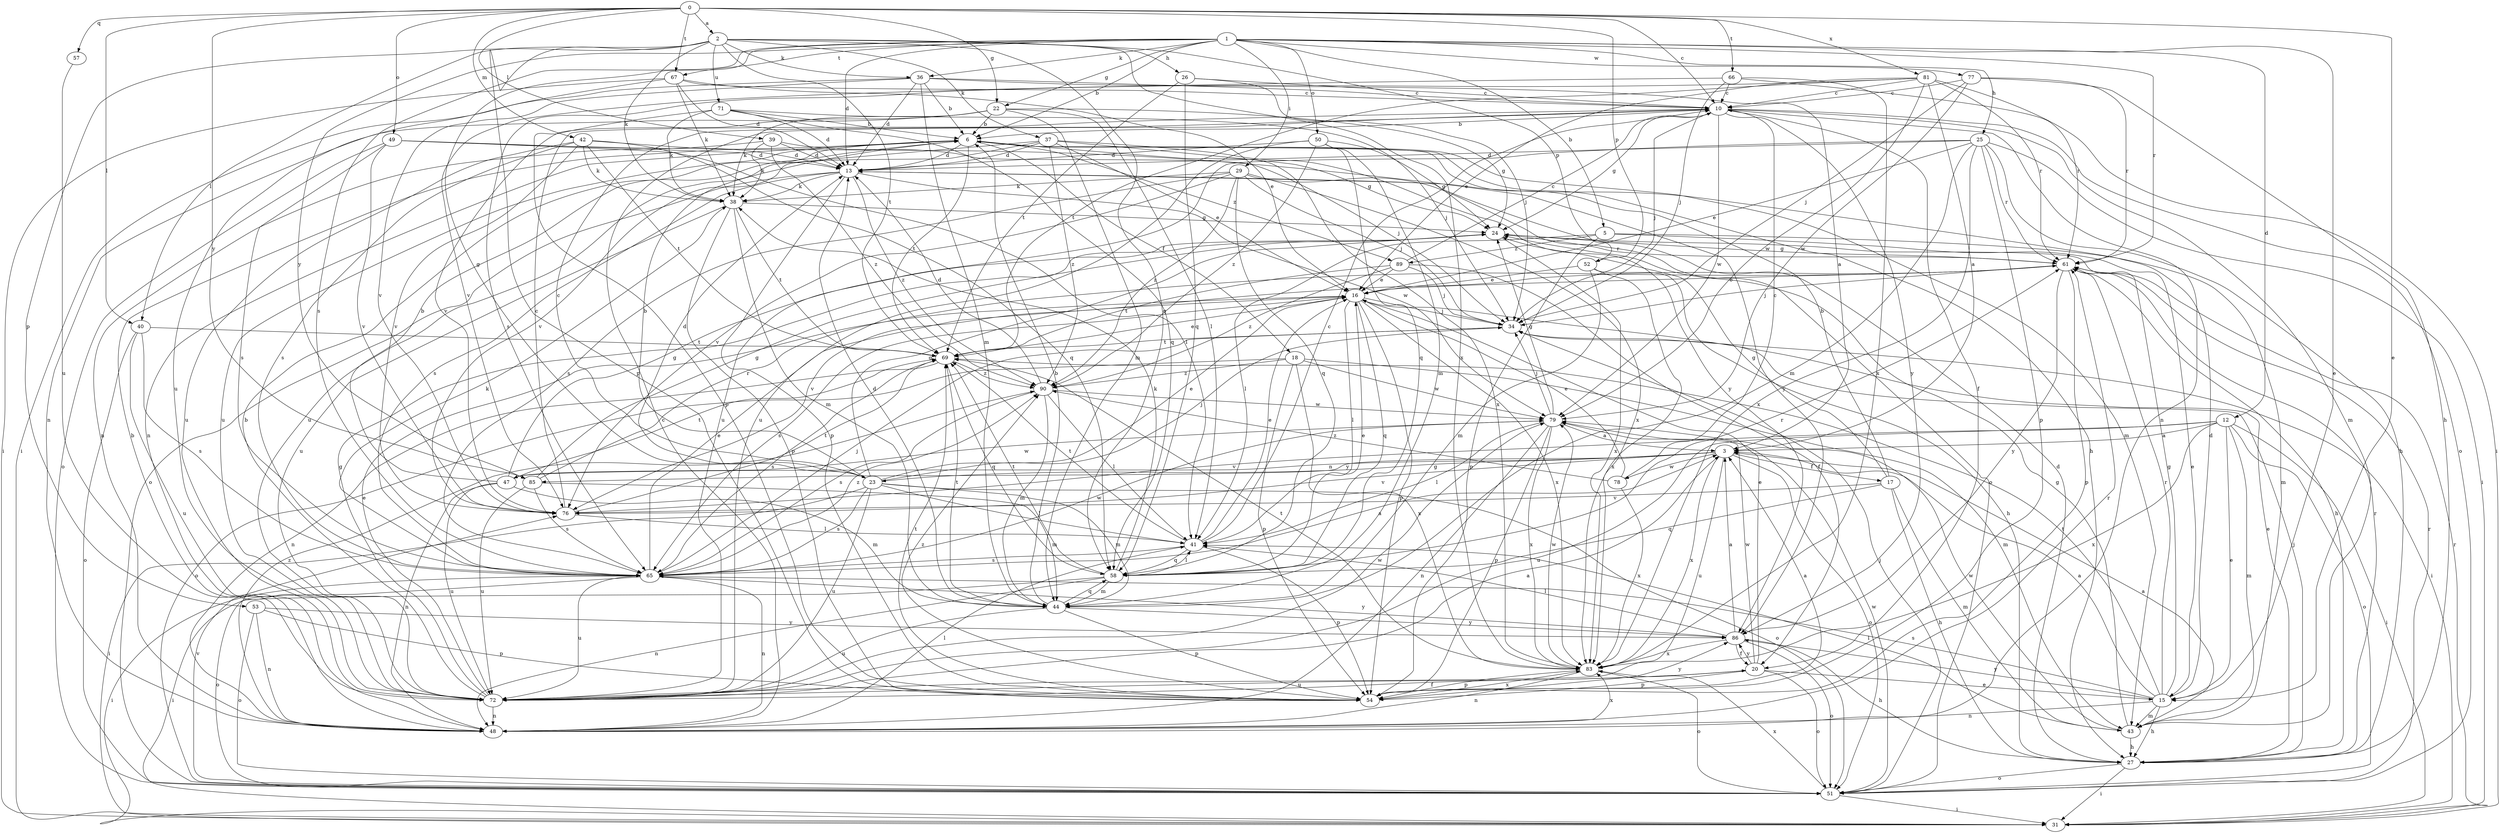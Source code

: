 strict digraph  {
0;
1;
2;
3;
5;
6;
10;
12;
13;
15;
16;
17;
18;
20;
22;
23;
24;
25;
26;
27;
29;
31;
34;
36;
37;
38;
39;
40;
41;
42;
43;
44;
47;
48;
49;
50;
51;
52;
53;
54;
57;
58;
61;
65;
66;
67;
69;
71;
72;
76;
77;
78;
79;
81;
83;
85;
86;
89;
90;
0 -> 2  [label=a];
0 -> 10  [label=c];
0 -> 15  [label=e];
0 -> 22  [label=g];
0 -> 39  [label=l];
0 -> 40  [label=l];
0 -> 42  [label=m];
0 -> 49  [label=o];
0 -> 52  [label=p];
0 -> 57  [label=q];
0 -> 66  [label=t];
0 -> 67  [label=t];
0 -> 81  [label=x];
0 -> 85  [label=y];
1 -> 5  [label=b];
1 -> 6  [label=b];
1 -> 12  [label=d];
1 -> 13  [label=d];
1 -> 15  [label=e];
1 -> 22  [label=g];
1 -> 23  [label=g];
1 -> 25  [label=h];
1 -> 29  [label=i];
1 -> 36  [label=k];
1 -> 50  [label=o];
1 -> 61  [label=r];
1 -> 65  [label=s];
1 -> 67  [label=t];
1 -> 77  [label=w];
1 -> 85  [label=y];
2 -> 26  [label=h];
2 -> 36  [label=k];
2 -> 37  [label=k];
2 -> 38  [label=k];
2 -> 40  [label=l];
2 -> 52  [label=p];
2 -> 53  [label=p];
2 -> 54  [label=p];
2 -> 58  [label=q];
2 -> 69  [label=t];
2 -> 71  [label=u];
2 -> 83  [label=x];
3 -> 17  [label=f];
3 -> 23  [label=g];
3 -> 47  [label=n];
3 -> 51  [label=o];
3 -> 72  [label=u];
3 -> 76  [label=v];
3 -> 78  [label=w];
3 -> 83  [label=x];
3 -> 85  [label=y];
5 -> 15  [label=e];
5 -> 41  [label=l];
5 -> 43  [label=m];
5 -> 54  [label=p];
5 -> 89  [label=z];
6 -> 13  [label=d];
6 -> 18  [label=f];
6 -> 27  [label=h];
6 -> 43  [label=m];
6 -> 48  [label=n];
6 -> 69  [label=t];
6 -> 72  [label=u];
6 -> 83  [label=x];
6 -> 89  [label=z];
10 -> 6  [label=b];
10 -> 20  [label=f];
10 -> 24  [label=g];
10 -> 34  [label=j];
10 -> 43  [label=m];
10 -> 48  [label=n];
10 -> 51  [label=o];
10 -> 79  [label=w];
10 -> 86  [label=y];
12 -> 3  [label=a];
12 -> 15  [label=e];
12 -> 31  [label=i];
12 -> 43  [label=m];
12 -> 51  [label=o];
12 -> 72  [label=u];
12 -> 76  [label=v];
12 -> 83  [label=x];
13 -> 38  [label=k];
13 -> 51  [label=o];
13 -> 54  [label=p];
13 -> 65  [label=s];
13 -> 79  [label=w];
13 -> 90  [label=z];
15 -> 3  [label=a];
15 -> 13  [label=d];
15 -> 24  [label=g];
15 -> 27  [label=h];
15 -> 43  [label=m];
15 -> 48  [label=n];
15 -> 61  [label=r];
15 -> 65  [label=s];
15 -> 69  [label=t];
15 -> 86  [label=y];
16 -> 34  [label=j];
16 -> 41  [label=l];
16 -> 54  [label=p];
16 -> 58  [label=q];
16 -> 65  [label=s];
16 -> 83  [label=x];
17 -> 6  [label=b];
17 -> 24  [label=g];
17 -> 27  [label=h];
17 -> 43  [label=m];
17 -> 58  [label=q];
17 -> 76  [label=v];
18 -> 43  [label=m];
18 -> 51  [label=o];
18 -> 54  [label=p];
18 -> 79  [label=w];
18 -> 83  [label=x];
18 -> 90  [label=z];
20 -> 15  [label=e];
20 -> 16  [label=e];
20 -> 51  [label=o];
20 -> 54  [label=p];
20 -> 72  [label=u];
20 -> 79  [label=w];
20 -> 86  [label=y];
22 -> 6  [label=b];
22 -> 24  [label=g];
22 -> 38  [label=k];
22 -> 41  [label=l];
22 -> 44  [label=m];
22 -> 48  [label=n];
22 -> 76  [label=v];
23 -> 6  [label=b];
23 -> 10  [label=c];
23 -> 13  [label=d];
23 -> 16  [label=e];
23 -> 24  [label=g];
23 -> 31  [label=i];
23 -> 34  [label=j];
23 -> 41  [label=l];
23 -> 44  [label=m];
23 -> 51  [label=o];
23 -> 65  [label=s];
23 -> 72  [label=u];
24 -> 61  [label=r];
24 -> 83  [label=x];
25 -> 13  [label=d];
25 -> 16  [label=e];
25 -> 27  [label=h];
25 -> 31  [label=i];
25 -> 44  [label=m];
25 -> 54  [label=p];
25 -> 61  [label=r];
25 -> 72  [label=u];
25 -> 83  [label=x];
26 -> 10  [label=c];
26 -> 34  [label=j];
26 -> 58  [label=q];
26 -> 69  [label=t];
27 -> 13  [label=d];
27 -> 16  [label=e];
27 -> 31  [label=i];
27 -> 34  [label=j];
27 -> 51  [label=o];
27 -> 61  [label=r];
29 -> 34  [label=j];
29 -> 38  [label=k];
29 -> 51  [label=o];
29 -> 58  [label=q];
29 -> 65  [label=s];
29 -> 76  [label=v];
29 -> 83  [label=x];
29 -> 90  [label=z];
31 -> 61  [label=r];
34 -> 31  [label=i];
34 -> 69  [label=t];
36 -> 3  [label=a];
36 -> 6  [label=b];
36 -> 10  [label=c];
36 -> 13  [label=d];
36 -> 31  [label=i];
36 -> 44  [label=m];
36 -> 76  [label=v];
37 -> 13  [label=d];
37 -> 16  [label=e];
37 -> 24  [label=g];
37 -> 72  [label=u];
37 -> 76  [label=v];
37 -> 86  [label=y];
37 -> 90  [label=z];
38 -> 24  [label=g];
38 -> 44  [label=m];
38 -> 54  [label=p];
38 -> 69  [label=t];
38 -> 72  [label=u];
39 -> 13  [label=d];
39 -> 34  [label=j];
39 -> 38  [label=k];
39 -> 48  [label=n];
39 -> 90  [label=z];
40 -> 51  [label=o];
40 -> 65  [label=s];
40 -> 69  [label=t];
40 -> 72  [label=u];
41 -> 10  [label=c];
41 -> 16  [label=e];
41 -> 54  [label=p];
41 -> 58  [label=q];
41 -> 65  [label=s];
41 -> 69  [label=t];
42 -> 13  [label=d];
42 -> 38  [label=k];
42 -> 58  [label=q];
42 -> 65  [label=s];
42 -> 69  [label=t];
42 -> 72  [label=u];
42 -> 76  [label=v];
43 -> 3  [label=a];
43 -> 24  [label=g];
43 -> 27  [label=h];
43 -> 41  [label=l];
43 -> 79  [label=w];
44 -> 6  [label=b];
44 -> 13  [label=d];
44 -> 54  [label=p];
44 -> 58  [label=q];
44 -> 69  [label=t];
44 -> 72  [label=u];
44 -> 86  [label=y];
47 -> 6  [label=b];
47 -> 24  [label=g];
47 -> 44  [label=m];
47 -> 48  [label=n];
47 -> 69  [label=t];
47 -> 72  [label=u];
47 -> 79  [label=w];
48 -> 6  [label=b];
48 -> 10  [label=c];
48 -> 41  [label=l];
48 -> 61  [label=r];
48 -> 83  [label=x];
48 -> 90  [label=z];
49 -> 13  [label=d];
49 -> 41  [label=l];
49 -> 51  [label=o];
49 -> 65  [label=s];
49 -> 76  [label=v];
49 -> 86  [label=y];
50 -> 13  [label=d];
50 -> 24  [label=g];
50 -> 44  [label=m];
50 -> 58  [label=q];
50 -> 72  [label=u];
50 -> 90  [label=z];
51 -> 31  [label=i];
51 -> 34  [label=j];
51 -> 61  [label=r];
51 -> 76  [label=v];
51 -> 79  [label=w];
51 -> 83  [label=x];
52 -> 16  [label=e];
52 -> 27  [label=h];
52 -> 44  [label=m];
52 -> 83  [label=x];
53 -> 48  [label=n];
53 -> 51  [label=o];
53 -> 54  [label=p];
53 -> 86  [label=y];
54 -> 3  [label=a];
54 -> 69  [label=t];
54 -> 83  [label=x];
54 -> 86  [label=y];
54 -> 90  [label=z];
57 -> 72  [label=u];
58 -> 16  [label=e];
58 -> 31  [label=i];
58 -> 38  [label=k];
58 -> 41  [label=l];
58 -> 44  [label=m];
58 -> 48  [label=n];
58 -> 61  [label=r];
58 -> 69  [label=t];
61 -> 16  [label=e];
61 -> 24  [label=g];
61 -> 27  [label=h];
61 -> 34  [label=j];
61 -> 54  [label=p];
61 -> 76  [label=v];
61 -> 86  [label=y];
65 -> 3  [label=a];
65 -> 16  [label=e];
65 -> 31  [label=i];
65 -> 34  [label=j];
65 -> 38  [label=k];
65 -> 48  [label=n];
65 -> 51  [label=o];
65 -> 72  [label=u];
65 -> 79  [label=w];
65 -> 86  [label=y];
65 -> 90  [label=z];
66 -> 10  [label=c];
66 -> 34  [label=j];
66 -> 61  [label=r];
66 -> 76  [label=v];
66 -> 83  [label=x];
67 -> 10  [label=c];
67 -> 13  [label=d];
67 -> 16  [label=e];
67 -> 31  [label=i];
67 -> 38  [label=k];
67 -> 72  [label=u];
69 -> 16  [label=e];
69 -> 48  [label=n];
69 -> 58  [label=q];
69 -> 65  [label=s];
69 -> 90  [label=z];
71 -> 6  [label=b];
71 -> 13  [label=d];
71 -> 34  [label=j];
71 -> 38  [label=k];
71 -> 54  [label=p];
71 -> 58  [label=q];
72 -> 3  [label=a];
72 -> 6  [label=b];
72 -> 16  [label=e];
72 -> 20  [label=f];
72 -> 24  [label=g];
72 -> 48  [label=n];
72 -> 79  [label=w];
76 -> 10  [label=c];
76 -> 41  [label=l];
76 -> 69  [label=t];
77 -> 10  [label=c];
77 -> 27  [label=h];
77 -> 34  [label=j];
77 -> 61  [label=r];
77 -> 79  [label=w];
78 -> 10  [label=c];
78 -> 16  [label=e];
78 -> 83  [label=x];
78 -> 90  [label=z];
79 -> 3  [label=a];
79 -> 24  [label=g];
79 -> 34  [label=j];
79 -> 41  [label=l];
79 -> 48  [label=n];
79 -> 54  [label=p];
79 -> 83  [label=x];
81 -> 3  [label=a];
81 -> 10  [label=c];
81 -> 16  [label=e];
81 -> 31  [label=i];
81 -> 61  [label=r];
81 -> 65  [label=s];
81 -> 69  [label=t];
81 -> 79  [label=w];
83 -> 48  [label=n];
83 -> 51  [label=o];
83 -> 54  [label=p];
83 -> 69  [label=t];
83 -> 79  [label=w];
85 -> 24  [label=g];
85 -> 44  [label=m];
85 -> 61  [label=r];
85 -> 65  [label=s];
85 -> 72  [label=u];
86 -> 3  [label=a];
86 -> 20  [label=f];
86 -> 27  [label=h];
86 -> 41  [label=l];
86 -> 51  [label=o];
86 -> 83  [label=x];
89 -> 10  [label=c];
89 -> 16  [label=e];
89 -> 20  [label=f];
89 -> 34  [label=j];
89 -> 69  [label=t];
89 -> 90  [label=z];
90 -> 13  [label=d];
90 -> 41  [label=l];
90 -> 44  [label=m];
90 -> 65  [label=s];
90 -> 79  [label=w];
}
